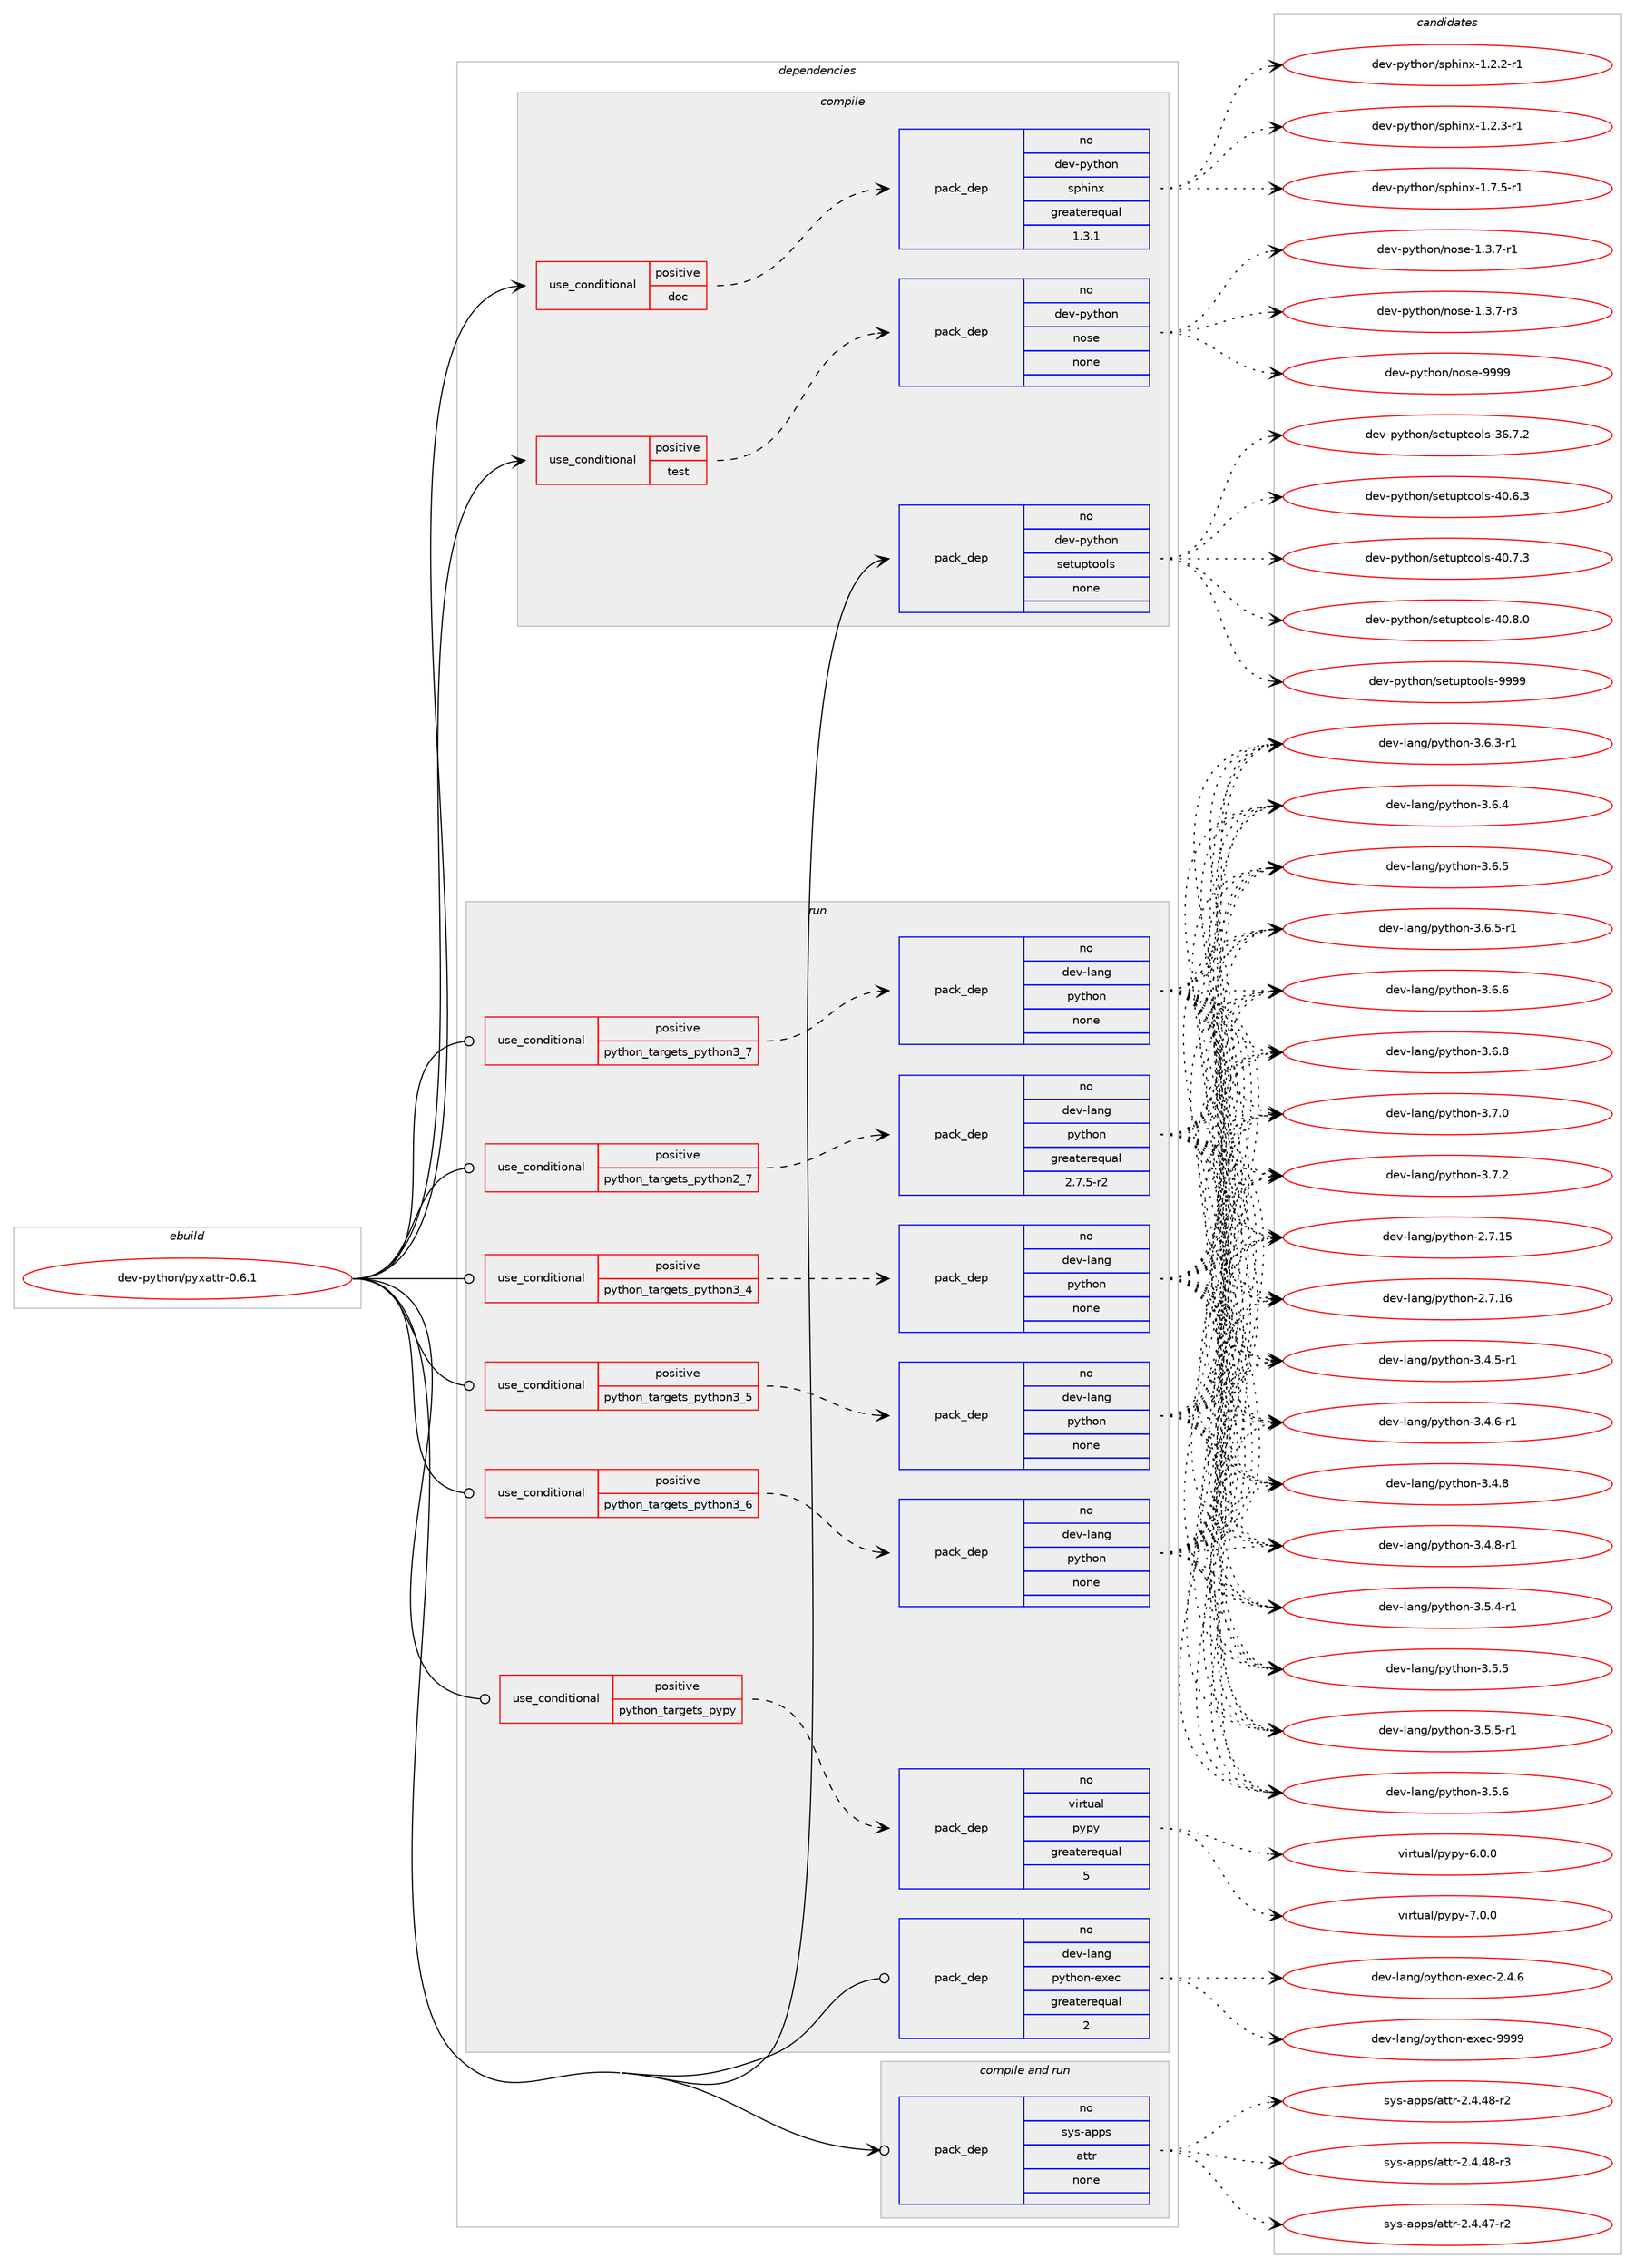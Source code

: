 digraph prolog {

# *************
# Graph options
# *************

newrank=true;
concentrate=true;
compound=true;
graph [rankdir=LR,fontname=Helvetica,fontsize=10,ranksep=1.5];#, ranksep=2.5, nodesep=0.2];
edge  [arrowhead=vee];
node  [fontname=Helvetica,fontsize=10];

# **********
# The ebuild
# **********

subgraph cluster_leftcol {
color=gray;
rank=same;
label=<<i>ebuild</i>>;
id [label="dev-python/pyxattr-0.6.1", color=red, width=4, href="../dev-python/pyxattr-0.6.1.svg"];
}

# ****************
# The dependencies
# ****************

subgraph cluster_midcol {
color=gray;
label=<<i>dependencies</i>>;
subgraph cluster_compile {
fillcolor="#eeeeee";
style=filled;
label=<<i>compile</i>>;
subgraph cond383354 {
dependency1437710 [label=<<TABLE BORDER="0" CELLBORDER="1" CELLSPACING="0" CELLPADDING="4"><TR><TD ROWSPAN="3" CELLPADDING="10">use_conditional</TD></TR><TR><TD>positive</TD></TR><TR><TD>doc</TD></TR></TABLE>>, shape=none, color=red];
subgraph pack1030997 {
dependency1437711 [label=<<TABLE BORDER="0" CELLBORDER="1" CELLSPACING="0" CELLPADDING="4" WIDTH="220"><TR><TD ROWSPAN="6" CELLPADDING="30">pack_dep</TD></TR><TR><TD WIDTH="110">no</TD></TR><TR><TD>dev-python</TD></TR><TR><TD>sphinx</TD></TR><TR><TD>greaterequal</TD></TR><TR><TD>1.3.1</TD></TR></TABLE>>, shape=none, color=blue];
}
dependency1437710:e -> dependency1437711:w [weight=20,style="dashed",arrowhead="vee"];
}
id:e -> dependency1437710:w [weight=20,style="solid",arrowhead="vee"];
subgraph cond383355 {
dependency1437712 [label=<<TABLE BORDER="0" CELLBORDER="1" CELLSPACING="0" CELLPADDING="4"><TR><TD ROWSPAN="3" CELLPADDING="10">use_conditional</TD></TR><TR><TD>positive</TD></TR><TR><TD>test</TD></TR></TABLE>>, shape=none, color=red];
subgraph pack1030998 {
dependency1437713 [label=<<TABLE BORDER="0" CELLBORDER="1" CELLSPACING="0" CELLPADDING="4" WIDTH="220"><TR><TD ROWSPAN="6" CELLPADDING="30">pack_dep</TD></TR><TR><TD WIDTH="110">no</TD></TR><TR><TD>dev-python</TD></TR><TR><TD>nose</TD></TR><TR><TD>none</TD></TR><TR><TD></TD></TR></TABLE>>, shape=none, color=blue];
}
dependency1437712:e -> dependency1437713:w [weight=20,style="dashed",arrowhead="vee"];
}
id:e -> dependency1437712:w [weight=20,style="solid",arrowhead="vee"];
subgraph pack1030999 {
dependency1437714 [label=<<TABLE BORDER="0" CELLBORDER="1" CELLSPACING="0" CELLPADDING="4" WIDTH="220"><TR><TD ROWSPAN="6" CELLPADDING="30">pack_dep</TD></TR><TR><TD WIDTH="110">no</TD></TR><TR><TD>dev-python</TD></TR><TR><TD>setuptools</TD></TR><TR><TD>none</TD></TR><TR><TD></TD></TR></TABLE>>, shape=none, color=blue];
}
id:e -> dependency1437714:w [weight=20,style="solid",arrowhead="vee"];
}
subgraph cluster_compileandrun {
fillcolor="#eeeeee";
style=filled;
label=<<i>compile and run</i>>;
subgraph pack1031000 {
dependency1437715 [label=<<TABLE BORDER="0" CELLBORDER="1" CELLSPACING="0" CELLPADDING="4" WIDTH="220"><TR><TD ROWSPAN="6" CELLPADDING="30">pack_dep</TD></TR><TR><TD WIDTH="110">no</TD></TR><TR><TD>sys-apps</TD></TR><TR><TD>attr</TD></TR><TR><TD>none</TD></TR><TR><TD></TD></TR></TABLE>>, shape=none, color=blue];
}
id:e -> dependency1437715:w [weight=20,style="solid",arrowhead="odotvee"];
}
subgraph cluster_run {
fillcolor="#eeeeee";
style=filled;
label=<<i>run</i>>;
subgraph cond383356 {
dependency1437716 [label=<<TABLE BORDER="0" CELLBORDER="1" CELLSPACING="0" CELLPADDING="4"><TR><TD ROWSPAN="3" CELLPADDING="10">use_conditional</TD></TR><TR><TD>positive</TD></TR><TR><TD>python_targets_pypy</TD></TR></TABLE>>, shape=none, color=red];
subgraph pack1031001 {
dependency1437717 [label=<<TABLE BORDER="0" CELLBORDER="1" CELLSPACING="0" CELLPADDING="4" WIDTH="220"><TR><TD ROWSPAN="6" CELLPADDING="30">pack_dep</TD></TR><TR><TD WIDTH="110">no</TD></TR><TR><TD>virtual</TD></TR><TR><TD>pypy</TD></TR><TR><TD>greaterequal</TD></TR><TR><TD>5</TD></TR></TABLE>>, shape=none, color=blue];
}
dependency1437716:e -> dependency1437717:w [weight=20,style="dashed",arrowhead="vee"];
}
id:e -> dependency1437716:w [weight=20,style="solid",arrowhead="odot"];
subgraph cond383357 {
dependency1437718 [label=<<TABLE BORDER="0" CELLBORDER="1" CELLSPACING="0" CELLPADDING="4"><TR><TD ROWSPAN="3" CELLPADDING="10">use_conditional</TD></TR><TR><TD>positive</TD></TR><TR><TD>python_targets_python2_7</TD></TR></TABLE>>, shape=none, color=red];
subgraph pack1031002 {
dependency1437719 [label=<<TABLE BORDER="0" CELLBORDER="1" CELLSPACING="0" CELLPADDING="4" WIDTH="220"><TR><TD ROWSPAN="6" CELLPADDING="30">pack_dep</TD></TR><TR><TD WIDTH="110">no</TD></TR><TR><TD>dev-lang</TD></TR><TR><TD>python</TD></TR><TR><TD>greaterequal</TD></TR><TR><TD>2.7.5-r2</TD></TR></TABLE>>, shape=none, color=blue];
}
dependency1437718:e -> dependency1437719:w [weight=20,style="dashed",arrowhead="vee"];
}
id:e -> dependency1437718:w [weight=20,style="solid",arrowhead="odot"];
subgraph cond383358 {
dependency1437720 [label=<<TABLE BORDER="0" CELLBORDER="1" CELLSPACING="0" CELLPADDING="4"><TR><TD ROWSPAN="3" CELLPADDING="10">use_conditional</TD></TR><TR><TD>positive</TD></TR><TR><TD>python_targets_python3_4</TD></TR></TABLE>>, shape=none, color=red];
subgraph pack1031003 {
dependency1437721 [label=<<TABLE BORDER="0" CELLBORDER="1" CELLSPACING="0" CELLPADDING="4" WIDTH="220"><TR><TD ROWSPAN="6" CELLPADDING="30">pack_dep</TD></TR><TR><TD WIDTH="110">no</TD></TR><TR><TD>dev-lang</TD></TR><TR><TD>python</TD></TR><TR><TD>none</TD></TR><TR><TD></TD></TR></TABLE>>, shape=none, color=blue];
}
dependency1437720:e -> dependency1437721:w [weight=20,style="dashed",arrowhead="vee"];
}
id:e -> dependency1437720:w [weight=20,style="solid",arrowhead="odot"];
subgraph cond383359 {
dependency1437722 [label=<<TABLE BORDER="0" CELLBORDER="1" CELLSPACING="0" CELLPADDING="4"><TR><TD ROWSPAN="3" CELLPADDING="10">use_conditional</TD></TR><TR><TD>positive</TD></TR><TR><TD>python_targets_python3_5</TD></TR></TABLE>>, shape=none, color=red];
subgraph pack1031004 {
dependency1437723 [label=<<TABLE BORDER="0" CELLBORDER="1" CELLSPACING="0" CELLPADDING="4" WIDTH="220"><TR><TD ROWSPAN="6" CELLPADDING="30">pack_dep</TD></TR><TR><TD WIDTH="110">no</TD></TR><TR><TD>dev-lang</TD></TR><TR><TD>python</TD></TR><TR><TD>none</TD></TR><TR><TD></TD></TR></TABLE>>, shape=none, color=blue];
}
dependency1437722:e -> dependency1437723:w [weight=20,style="dashed",arrowhead="vee"];
}
id:e -> dependency1437722:w [weight=20,style="solid",arrowhead="odot"];
subgraph cond383360 {
dependency1437724 [label=<<TABLE BORDER="0" CELLBORDER="1" CELLSPACING="0" CELLPADDING="4"><TR><TD ROWSPAN="3" CELLPADDING="10">use_conditional</TD></TR><TR><TD>positive</TD></TR><TR><TD>python_targets_python3_6</TD></TR></TABLE>>, shape=none, color=red];
subgraph pack1031005 {
dependency1437725 [label=<<TABLE BORDER="0" CELLBORDER="1" CELLSPACING="0" CELLPADDING="4" WIDTH="220"><TR><TD ROWSPAN="6" CELLPADDING="30">pack_dep</TD></TR><TR><TD WIDTH="110">no</TD></TR><TR><TD>dev-lang</TD></TR><TR><TD>python</TD></TR><TR><TD>none</TD></TR><TR><TD></TD></TR></TABLE>>, shape=none, color=blue];
}
dependency1437724:e -> dependency1437725:w [weight=20,style="dashed",arrowhead="vee"];
}
id:e -> dependency1437724:w [weight=20,style="solid",arrowhead="odot"];
subgraph cond383361 {
dependency1437726 [label=<<TABLE BORDER="0" CELLBORDER="1" CELLSPACING="0" CELLPADDING="4"><TR><TD ROWSPAN="3" CELLPADDING="10">use_conditional</TD></TR><TR><TD>positive</TD></TR><TR><TD>python_targets_python3_7</TD></TR></TABLE>>, shape=none, color=red];
subgraph pack1031006 {
dependency1437727 [label=<<TABLE BORDER="0" CELLBORDER="1" CELLSPACING="0" CELLPADDING="4" WIDTH="220"><TR><TD ROWSPAN="6" CELLPADDING="30">pack_dep</TD></TR><TR><TD WIDTH="110">no</TD></TR><TR><TD>dev-lang</TD></TR><TR><TD>python</TD></TR><TR><TD>none</TD></TR><TR><TD></TD></TR></TABLE>>, shape=none, color=blue];
}
dependency1437726:e -> dependency1437727:w [weight=20,style="dashed",arrowhead="vee"];
}
id:e -> dependency1437726:w [weight=20,style="solid",arrowhead="odot"];
subgraph pack1031007 {
dependency1437728 [label=<<TABLE BORDER="0" CELLBORDER="1" CELLSPACING="0" CELLPADDING="4" WIDTH="220"><TR><TD ROWSPAN="6" CELLPADDING="30">pack_dep</TD></TR><TR><TD WIDTH="110">no</TD></TR><TR><TD>dev-lang</TD></TR><TR><TD>python-exec</TD></TR><TR><TD>greaterequal</TD></TR><TR><TD>2</TD></TR></TABLE>>, shape=none, color=blue];
}
id:e -> dependency1437728:w [weight=20,style="solid",arrowhead="odot"];
}
}

# **************
# The candidates
# **************

subgraph cluster_choices {
rank=same;
color=gray;
label=<<i>candidates</i>>;

subgraph choice1030997 {
color=black;
nodesep=1;
choice10010111845112121116104111110471151121041051101204549465046504511449 [label="dev-python/sphinx-1.2.2-r1", color=red, width=4,href="../dev-python/sphinx-1.2.2-r1.svg"];
choice10010111845112121116104111110471151121041051101204549465046514511449 [label="dev-python/sphinx-1.2.3-r1", color=red, width=4,href="../dev-python/sphinx-1.2.3-r1.svg"];
choice10010111845112121116104111110471151121041051101204549465546534511449 [label="dev-python/sphinx-1.7.5-r1", color=red, width=4,href="../dev-python/sphinx-1.7.5-r1.svg"];
dependency1437711:e -> choice10010111845112121116104111110471151121041051101204549465046504511449:w [style=dotted,weight="100"];
dependency1437711:e -> choice10010111845112121116104111110471151121041051101204549465046514511449:w [style=dotted,weight="100"];
dependency1437711:e -> choice10010111845112121116104111110471151121041051101204549465546534511449:w [style=dotted,weight="100"];
}
subgraph choice1030998 {
color=black;
nodesep=1;
choice10010111845112121116104111110471101111151014549465146554511449 [label="dev-python/nose-1.3.7-r1", color=red, width=4,href="../dev-python/nose-1.3.7-r1.svg"];
choice10010111845112121116104111110471101111151014549465146554511451 [label="dev-python/nose-1.3.7-r3", color=red, width=4,href="../dev-python/nose-1.3.7-r3.svg"];
choice10010111845112121116104111110471101111151014557575757 [label="dev-python/nose-9999", color=red, width=4,href="../dev-python/nose-9999.svg"];
dependency1437713:e -> choice10010111845112121116104111110471101111151014549465146554511449:w [style=dotted,weight="100"];
dependency1437713:e -> choice10010111845112121116104111110471101111151014549465146554511451:w [style=dotted,weight="100"];
dependency1437713:e -> choice10010111845112121116104111110471101111151014557575757:w [style=dotted,weight="100"];
}
subgraph choice1030999 {
color=black;
nodesep=1;
choice100101118451121211161041111104711510111611711211611111110811545515446554650 [label="dev-python/setuptools-36.7.2", color=red, width=4,href="../dev-python/setuptools-36.7.2.svg"];
choice100101118451121211161041111104711510111611711211611111110811545524846544651 [label="dev-python/setuptools-40.6.3", color=red, width=4,href="../dev-python/setuptools-40.6.3.svg"];
choice100101118451121211161041111104711510111611711211611111110811545524846554651 [label="dev-python/setuptools-40.7.3", color=red, width=4,href="../dev-python/setuptools-40.7.3.svg"];
choice100101118451121211161041111104711510111611711211611111110811545524846564648 [label="dev-python/setuptools-40.8.0", color=red, width=4,href="../dev-python/setuptools-40.8.0.svg"];
choice10010111845112121116104111110471151011161171121161111111081154557575757 [label="dev-python/setuptools-9999", color=red, width=4,href="../dev-python/setuptools-9999.svg"];
dependency1437714:e -> choice100101118451121211161041111104711510111611711211611111110811545515446554650:w [style=dotted,weight="100"];
dependency1437714:e -> choice100101118451121211161041111104711510111611711211611111110811545524846544651:w [style=dotted,weight="100"];
dependency1437714:e -> choice100101118451121211161041111104711510111611711211611111110811545524846554651:w [style=dotted,weight="100"];
dependency1437714:e -> choice100101118451121211161041111104711510111611711211611111110811545524846564648:w [style=dotted,weight="100"];
dependency1437714:e -> choice10010111845112121116104111110471151011161171121161111111081154557575757:w [style=dotted,weight="100"];
}
subgraph choice1031000 {
color=black;
nodesep=1;
choice11512111545971121121154797116116114455046524652554511450 [label="sys-apps/attr-2.4.47-r2", color=red, width=4,href="../sys-apps/attr-2.4.47-r2.svg"];
choice11512111545971121121154797116116114455046524652564511450 [label="sys-apps/attr-2.4.48-r2", color=red, width=4,href="../sys-apps/attr-2.4.48-r2.svg"];
choice11512111545971121121154797116116114455046524652564511451 [label="sys-apps/attr-2.4.48-r3", color=red, width=4,href="../sys-apps/attr-2.4.48-r3.svg"];
dependency1437715:e -> choice11512111545971121121154797116116114455046524652554511450:w [style=dotted,weight="100"];
dependency1437715:e -> choice11512111545971121121154797116116114455046524652564511450:w [style=dotted,weight="100"];
dependency1437715:e -> choice11512111545971121121154797116116114455046524652564511451:w [style=dotted,weight="100"];
}
subgraph choice1031001 {
color=black;
nodesep=1;
choice1181051141161179710847112121112121455446484648 [label="virtual/pypy-6.0.0", color=red, width=4,href="../virtual/pypy-6.0.0.svg"];
choice1181051141161179710847112121112121455546484648 [label="virtual/pypy-7.0.0", color=red, width=4,href="../virtual/pypy-7.0.0.svg"];
dependency1437717:e -> choice1181051141161179710847112121112121455446484648:w [style=dotted,weight="100"];
dependency1437717:e -> choice1181051141161179710847112121112121455546484648:w [style=dotted,weight="100"];
}
subgraph choice1031002 {
color=black;
nodesep=1;
choice10010111845108971101034711212111610411111045504655464953 [label="dev-lang/python-2.7.15", color=red, width=4,href="../dev-lang/python-2.7.15.svg"];
choice10010111845108971101034711212111610411111045504655464954 [label="dev-lang/python-2.7.16", color=red, width=4,href="../dev-lang/python-2.7.16.svg"];
choice1001011184510897110103471121211161041111104551465246534511449 [label="dev-lang/python-3.4.5-r1", color=red, width=4,href="../dev-lang/python-3.4.5-r1.svg"];
choice1001011184510897110103471121211161041111104551465246544511449 [label="dev-lang/python-3.4.6-r1", color=red, width=4,href="../dev-lang/python-3.4.6-r1.svg"];
choice100101118451089711010347112121116104111110455146524656 [label="dev-lang/python-3.4.8", color=red, width=4,href="../dev-lang/python-3.4.8.svg"];
choice1001011184510897110103471121211161041111104551465246564511449 [label="dev-lang/python-3.4.8-r1", color=red, width=4,href="../dev-lang/python-3.4.8-r1.svg"];
choice1001011184510897110103471121211161041111104551465346524511449 [label="dev-lang/python-3.5.4-r1", color=red, width=4,href="../dev-lang/python-3.5.4-r1.svg"];
choice100101118451089711010347112121116104111110455146534653 [label="dev-lang/python-3.5.5", color=red, width=4,href="../dev-lang/python-3.5.5.svg"];
choice1001011184510897110103471121211161041111104551465346534511449 [label="dev-lang/python-3.5.5-r1", color=red, width=4,href="../dev-lang/python-3.5.5-r1.svg"];
choice100101118451089711010347112121116104111110455146534654 [label="dev-lang/python-3.5.6", color=red, width=4,href="../dev-lang/python-3.5.6.svg"];
choice1001011184510897110103471121211161041111104551465446514511449 [label="dev-lang/python-3.6.3-r1", color=red, width=4,href="../dev-lang/python-3.6.3-r1.svg"];
choice100101118451089711010347112121116104111110455146544652 [label="dev-lang/python-3.6.4", color=red, width=4,href="../dev-lang/python-3.6.4.svg"];
choice100101118451089711010347112121116104111110455146544653 [label="dev-lang/python-3.6.5", color=red, width=4,href="../dev-lang/python-3.6.5.svg"];
choice1001011184510897110103471121211161041111104551465446534511449 [label="dev-lang/python-3.6.5-r1", color=red, width=4,href="../dev-lang/python-3.6.5-r1.svg"];
choice100101118451089711010347112121116104111110455146544654 [label="dev-lang/python-3.6.6", color=red, width=4,href="../dev-lang/python-3.6.6.svg"];
choice100101118451089711010347112121116104111110455146544656 [label="dev-lang/python-3.6.8", color=red, width=4,href="../dev-lang/python-3.6.8.svg"];
choice100101118451089711010347112121116104111110455146554648 [label="dev-lang/python-3.7.0", color=red, width=4,href="../dev-lang/python-3.7.0.svg"];
choice100101118451089711010347112121116104111110455146554650 [label="dev-lang/python-3.7.2", color=red, width=4,href="../dev-lang/python-3.7.2.svg"];
dependency1437719:e -> choice10010111845108971101034711212111610411111045504655464953:w [style=dotted,weight="100"];
dependency1437719:e -> choice10010111845108971101034711212111610411111045504655464954:w [style=dotted,weight="100"];
dependency1437719:e -> choice1001011184510897110103471121211161041111104551465246534511449:w [style=dotted,weight="100"];
dependency1437719:e -> choice1001011184510897110103471121211161041111104551465246544511449:w [style=dotted,weight="100"];
dependency1437719:e -> choice100101118451089711010347112121116104111110455146524656:w [style=dotted,weight="100"];
dependency1437719:e -> choice1001011184510897110103471121211161041111104551465246564511449:w [style=dotted,weight="100"];
dependency1437719:e -> choice1001011184510897110103471121211161041111104551465346524511449:w [style=dotted,weight="100"];
dependency1437719:e -> choice100101118451089711010347112121116104111110455146534653:w [style=dotted,weight="100"];
dependency1437719:e -> choice1001011184510897110103471121211161041111104551465346534511449:w [style=dotted,weight="100"];
dependency1437719:e -> choice100101118451089711010347112121116104111110455146534654:w [style=dotted,weight="100"];
dependency1437719:e -> choice1001011184510897110103471121211161041111104551465446514511449:w [style=dotted,weight="100"];
dependency1437719:e -> choice100101118451089711010347112121116104111110455146544652:w [style=dotted,weight="100"];
dependency1437719:e -> choice100101118451089711010347112121116104111110455146544653:w [style=dotted,weight="100"];
dependency1437719:e -> choice1001011184510897110103471121211161041111104551465446534511449:w [style=dotted,weight="100"];
dependency1437719:e -> choice100101118451089711010347112121116104111110455146544654:w [style=dotted,weight="100"];
dependency1437719:e -> choice100101118451089711010347112121116104111110455146544656:w [style=dotted,weight="100"];
dependency1437719:e -> choice100101118451089711010347112121116104111110455146554648:w [style=dotted,weight="100"];
dependency1437719:e -> choice100101118451089711010347112121116104111110455146554650:w [style=dotted,weight="100"];
}
subgraph choice1031003 {
color=black;
nodesep=1;
choice10010111845108971101034711212111610411111045504655464953 [label="dev-lang/python-2.7.15", color=red, width=4,href="../dev-lang/python-2.7.15.svg"];
choice10010111845108971101034711212111610411111045504655464954 [label="dev-lang/python-2.7.16", color=red, width=4,href="../dev-lang/python-2.7.16.svg"];
choice1001011184510897110103471121211161041111104551465246534511449 [label="dev-lang/python-3.4.5-r1", color=red, width=4,href="../dev-lang/python-3.4.5-r1.svg"];
choice1001011184510897110103471121211161041111104551465246544511449 [label="dev-lang/python-3.4.6-r1", color=red, width=4,href="../dev-lang/python-3.4.6-r1.svg"];
choice100101118451089711010347112121116104111110455146524656 [label="dev-lang/python-3.4.8", color=red, width=4,href="../dev-lang/python-3.4.8.svg"];
choice1001011184510897110103471121211161041111104551465246564511449 [label="dev-lang/python-3.4.8-r1", color=red, width=4,href="../dev-lang/python-3.4.8-r1.svg"];
choice1001011184510897110103471121211161041111104551465346524511449 [label="dev-lang/python-3.5.4-r1", color=red, width=4,href="../dev-lang/python-3.5.4-r1.svg"];
choice100101118451089711010347112121116104111110455146534653 [label="dev-lang/python-3.5.5", color=red, width=4,href="../dev-lang/python-3.5.5.svg"];
choice1001011184510897110103471121211161041111104551465346534511449 [label="dev-lang/python-3.5.5-r1", color=red, width=4,href="../dev-lang/python-3.5.5-r1.svg"];
choice100101118451089711010347112121116104111110455146534654 [label="dev-lang/python-3.5.6", color=red, width=4,href="../dev-lang/python-3.5.6.svg"];
choice1001011184510897110103471121211161041111104551465446514511449 [label="dev-lang/python-3.6.3-r1", color=red, width=4,href="../dev-lang/python-3.6.3-r1.svg"];
choice100101118451089711010347112121116104111110455146544652 [label="dev-lang/python-3.6.4", color=red, width=4,href="../dev-lang/python-3.6.4.svg"];
choice100101118451089711010347112121116104111110455146544653 [label="dev-lang/python-3.6.5", color=red, width=4,href="../dev-lang/python-3.6.5.svg"];
choice1001011184510897110103471121211161041111104551465446534511449 [label="dev-lang/python-3.6.5-r1", color=red, width=4,href="../dev-lang/python-3.6.5-r1.svg"];
choice100101118451089711010347112121116104111110455146544654 [label="dev-lang/python-3.6.6", color=red, width=4,href="../dev-lang/python-3.6.6.svg"];
choice100101118451089711010347112121116104111110455146544656 [label="dev-lang/python-3.6.8", color=red, width=4,href="../dev-lang/python-3.6.8.svg"];
choice100101118451089711010347112121116104111110455146554648 [label="dev-lang/python-3.7.0", color=red, width=4,href="../dev-lang/python-3.7.0.svg"];
choice100101118451089711010347112121116104111110455146554650 [label="dev-lang/python-3.7.2", color=red, width=4,href="../dev-lang/python-3.7.2.svg"];
dependency1437721:e -> choice10010111845108971101034711212111610411111045504655464953:w [style=dotted,weight="100"];
dependency1437721:e -> choice10010111845108971101034711212111610411111045504655464954:w [style=dotted,weight="100"];
dependency1437721:e -> choice1001011184510897110103471121211161041111104551465246534511449:w [style=dotted,weight="100"];
dependency1437721:e -> choice1001011184510897110103471121211161041111104551465246544511449:w [style=dotted,weight="100"];
dependency1437721:e -> choice100101118451089711010347112121116104111110455146524656:w [style=dotted,weight="100"];
dependency1437721:e -> choice1001011184510897110103471121211161041111104551465246564511449:w [style=dotted,weight="100"];
dependency1437721:e -> choice1001011184510897110103471121211161041111104551465346524511449:w [style=dotted,weight="100"];
dependency1437721:e -> choice100101118451089711010347112121116104111110455146534653:w [style=dotted,weight="100"];
dependency1437721:e -> choice1001011184510897110103471121211161041111104551465346534511449:w [style=dotted,weight="100"];
dependency1437721:e -> choice100101118451089711010347112121116104111110455146534654:w [style=dotted,weight="100"];
dependency1437721:e -> choice1001011184510897110103471121211161041111104551465446514511449:w [style=dotted,weight="100"];
dependency1437721:e -> choice100101118451089711010347112121116104111110455146544652:w [style=dotted,weight="100"];
dependency1437721:e -> choice100101118451089711010347112121116104111110455146544653:w [style=dotted,weight="100"];
dependency1437721:e -> choice1001011184510897110103471121211161041111104551465446534511449:w [style=dotted,weight="100"];
dependency1437721:e -> choice100101118451089711010347112121116104111110455146544654:w [style=dotted,weight="100"];
dependency1437721:e -> choice100101118451089711010347112121116104111110455146544656:w [style=dotted,weight="100"];
dependency1437721:e -> choice100101118451089711010347112121116104111110455146554648:w [style=dotted,weight="100"];
dependency1437721:e -> choice100101118451089711010347112121116104111110455146554650:w [style=dotted,weight="100"];
}
subgraph choice1031004 {
color=black;
nodesep=1;
choice10010111845108971101034711212111610411111045504655464953 [label="dev-lang/python-2.7.15", color=red, width=4,href="../dev-lang/python-2.7.15.svg"];
choice10010111845108971101034711212111610411111045504655464954 [label="dev-lang/python-2.7.16", color=red, width=4,href="../dev-lang/python-2.7.16.svg"];
choice1001011184510897110103471121211161041111104551465246534511449 [label="dev-lang/python-3.4.5-r1", color=red, width=4,href="../dev-lang/python-3.4.5-r1.svg"];
choice1001011184510897110103471121211161041111104551465246544511449 [label="dev-lang/python-3.4.6-r1", color=red, width=4,href="../dev-lang/python-3.4.6-r1.svg"];
choice100101118451089711010347112121116104111110455146524656 [label="dev-lang/python-3.4.8", color=red, width=4,href="../dev-lang/python-3.4.8.svg"];
choice1001011184510897110103471121211161041111104551465246564511449 [label="dev-lang/python-3.4.8-r1", color=red, width=4,href="../dev-lang/python-3.4.8-r1.svg"];
choice1001011184510897110103471121211161041111104551465346524511449 [label="dev-lang/python-3.5.4-r1", color=red, width=4,href="../dev-lang/python-3.5.4-r1.svg"];
choice100101118451089711010347112121116104111110455146534653 [label="dev-lang/python-3.5.5", color=red, width=4,href="../dev-lang/python-3.5.5.svg"];
choice1001011184510897110103471121211161041111104551465346534511449 [label="dev-lang/python-3.5.5-r1", color=red, width=4,href="../dev-lang/python-3.5.5-r1.svg"];
choice100101118451089711010347112121116104111110455146534654 [label="dev-lang/python-3.5.6", color=red, width=4,href="../dev-lang/python-3.5.6.svg"];
choice1001011184510897110103471121211161041111104551465446514511449 [label="dev-lang/python-3.6.3-r1", color=red, width=4,href="../dev-lang/python-3.6.3-r1.svg"];
choice100101118451089711010347112121116104111110455146544652 [label="dev-lang/python-3.6.4", color=red, width=4,href="../dev-lang/python-3.6.4.svg"];
choice100101118451089711010347112121116104111110455146544653 [label="dev-lang/python-3.6.5", color=red, width=4,href="../dev-lang/python-3.6.5.svg"];
choice1001011184510897110103471121211161041111104551465446534511449 [label="dev-lang/python-3.6.5-r1", color=red, width=4,href="../dev-lang/python-3.6.5-r1.svg"];
choice100101118451089711010347112121116104111110455146544654 [label="dev-lang/python-3.6.6", color=red, width=4,href="../dev-lang/python-3.6.6.svg"];
choice100101118451089711010347112121116104111110455146544656 [label="dev-lang/python-3.6.8", color=red, width=4,href="../dev-lang/python-3.6.8.svg"];
choice100101118451089711010347112121116104111110455146554648 [label="dev-lang/python-3.7.0", color=red, width=4,href="../dev-lang/python-3.7.0.svg"];
choice100101118451089711010347112121116104111110455146554650 [label="dev-lang/python-3.7.2", color=red, width=4,href="../dev-lang/python-3.7.2.svg"];
dependency1437723:e -> choice10010111845108971101034711212111610411111045504655464953:w [style=dotted,weight="100"];
dependency1437723:e -> choice10010111845108971101034711212111610411111045504655464954:w [style=dotted,weight="100"];
dependency1437723:e -> choice1001011184510897110103471121211161041111104551465246534511449:w [style=dotted,weight="100"];
dependency1437723:e -> choice1001011184510897110103471121211161041111104551465246544511449:w [style=dotted,weight="100"];
dependency1437723:e -> choice100101118451089711010347112121116104111110455146524656:w [style=dotted,weight="100"];
dependency1437723:e -> choice1001011184510897110103471121211161041111104551465246564511449:w [style=dotted,weight="100"];
dependency1437723:e -> choice1001011184510897110103471121211161041111104551465346524511449:w [style=dotted,weight="100"];
dependency1437723:e -> choice100101118451089711010347112121116104111110455146534653:w [style=dotted,weight="100"];
dependency1437723:e -> choice1001011184510897110103471121211161041111104551465346534511449:w [style=dotted,weight="100"];
dependency1437723:e -> choice100101118451089711010347112121116104111110455146534654:w [style=dotted,weight="100"];
dependency1437723:e -> choice1001011184510897110103471121211161041111104551465446514511449:w [style=dotted,weight="100"];
dependency1437723:e -> choice100101118451089711010347112121116104111110455146544652:w [style=dotted,weight="100"];
dependency1437723:e -> choice100101118451089711010347112121116104111110455146544653:w [style=dotted,weight="100"];
dependency1437723:e -> choice1001011184510897110103471121211161041111104551465446534511449:w [style=dotted,weight="100"];
dependency1437723:e -> choice100101118451089711010347112121116104111110455146544654:w [style=dotted,weight="100"];
dependency1437723:e -> choice100101118451089711010347112121116104111110455146544656:w [style=dotted,weight="100"];
dependency1437723:e -> choice100101118451089711010347112121116104111110455146554648:w [style=dotted,weight="100"];
dependency1437723:e -> choice100101118451089711010347112121116104111110455146554650:w [style=dotted,weight="100"];
}
subgraph choice1031005 {
color=black;
nodesep=1;
choice10010111845108971101034711212111610411111045504655464953 [label="dev-lang/python-2.7.15", color=red, width=4,href="../dev-lang/python-2.7.15.svg"];
choice10010111845108971101034711212111610411111045504655464954 [label="dev-lang/python-2.7.16", color=red, width=4,href="../dev-lang/python-2.7.16.svg"];
choice1001011184510897110103471121211161041111104551465246534511449 [label="dev-lang/python-3.4.5-r1", color=red, width=4,href="../dev-lang/python-3.4.5-r1.svg"];
choice1001011184510897110103471121211161041111104551465246544511449 [label="dev-lang/python-3.4.6-r1", color=red, width=4,href="../dev-lang/python-3.4.6-r1.svg"];
choice100101118451089711010347112121116104111110455146524656 [label="dev-lang/python-3.4.8", color=red, width=4,href="../dev-lang/python-3.4.8.svg"];
choice1001011184510897110103471121211161041111104551465246564511449 [label="dev-lang/python-3.4.8-r1", color=red, width=4,href="../dev-lang/python-3.4.8-r1.svg"];
choice1001011184510897110103471121211161041111104551465346524511449 [label="dev-lang/python-3.5.4-r1", color=red, width=4,href="../dev-lang/python-3.5.4-r1.svg"];
choice100101118451089711010347112121116104111110455146534653 [label="dev-lang/python-3.5.5", color=red, width=4,href="../dev-lang/python-3.5.5.svg"];
choice1001011184510897110103471121211161041111104551465346534511449 [label="dev-lang/python-3.5.5-r1", color=red, width=4,href="../dev-lang/python-3.5.5-r1.svg"];
choice100101118451089711010347112121116104111110455146534654 [label="dev-lang/python-3.5.6", color=red, width=4,href="../dev-lang/python-3.5.6.svg"];
choice1001011184510897110103471121211161041111104551465446514511449 [label="dev-lang/python-3.6.3-r1", color=red, width=4,href="../dev-lang/python-3.6.3-r1.svg"];
choice100101118451089711010347112121116104111110455146544652 [label="dev-lang/python-3.6.4", color=red, width=4,href="../dev-lang/python-3.6.4.svg"];
choice100101118451089711010347112121116104111110455146544653 [label="dev-lang/python-3.6.5", color=red, width=4,href="../dev-lang/python-3.6.5.svg"];
choice1001011184510897110103471121211161041111104551465446534511449 [label="dev-lang/python-3.6.5-r1", color=red, width=4,href="../dev-lang/python-3.6.5-r1.svg"];
choice100101118451089711010347112121116104111110455146544654 [label="dev-lang/python-3.6.6", color=red, width=4,href="../dev-lang/python-3.6.6.svg"];
choice100101118451089711010347112121116104111110455146544656 [label="dev-lang/python-3.6.8", color=red, width=4,href="../dev-lang/python-3.6.8.svg"];
choice100101118451089711010347112121116104111110455146554648 [label="dev-lang/python-3.7.0", color=red, width=4,href="../dev-lang/python-3.7.0.svg"];
choice100101118451089711010347112121116104111110455146554650 [label="dev-lang/python-3.7.2", color=red, width=4,href="../dev-lang/python-3.7.2.svg"];
dependency1437725:e -> choice10010111845108971101034711212111610411111045504655464953:w [style=dotted,weight="100"];
dependency1437725:e -> choice10010111845108971101034711212111610411111045504655464954:w [style=dotted,weight="100"];
dependency1437725:e -> choice1001011184510897110103471121211161041111104551465246534511449:w [style=dotted,weight="100"];
dependency1437725:e -> choice1001011184510897110103471121211161041111104551465246544511449:w [style=dotted,weight="100"];
dependency1437725:e -> choice100101118451089711010347112121116104111110455146524656:w [style=dotted,weight="100"];
dependency1437725:e -> choice1001011184510897110103471121211161041111104551465246564511449:w [style=dotted,weight="100"];
dependency1437725:e -> choice1001011184510897110103471121211161041111104551465346524511449:w [style=dotted,weight="100"];
dependency1437725:e -> choice100101118451089711010347112121116104111110455146534653:w [style=dotted,weight="100"];
dependency1437725:e -> choice1001011184510897110103471121211161041111104551465346534511449:w [style=dotted,weight="100"];
dependency1437725:e -> choice100101118451089711010347112121116104111110455146534654:w [style=dotted,weight="100"];
dependency1437725:e -> choice1001011184510897110103471121211161041111104551465446514511449:w [style=dotted,weight="100"];
dependency1437725:e -> choice100101118451089711010347112121116104111110455146544652:w [style=dotted,weight="100"];
dependency1437725:e -> choice100101118451089711010347112121116104111110455146544653:w [style=dotted,weight="100"];
dependency1437725:e -> choice1001011184510897110103471121211161041111104551465446534511449:w [style=dotted,weight="100"];
dependency1437725:e -> choice100101118451089711010347112121116104111110455146544654:w [style=dotted,weight="100"];
dependency1437725:e -> choice100101118451089711010347112121116104111110455146544656:w [style=dotted,weight="100"];
dependency1437725:e -> choice100101118451089711010347112121116104111110455146554648:w [style=dotted,weight="100"];
dependency1437725:e -> choice100101118451089711010347112121116104111110455146554650:w [style=dotted,weight="100"];
}
subgraph choice1031006 {
color=black;
nodesep=1;
choice10010111845108971101034711212111610411111045504655464953 [label="dev-lang/python-2.7.15", color=red, width=4,href="../dev-lang/python-2.7.15.svg"];
choice10010111845108971101034711212111610411111045504655464954 [label="dev-lang/python-2.7.16", color=red, width=4,href="../dev-lang/python-2.7.16.svg"];
choice1001011184510897110103471121211161041111104551465246534511449 [label="dev-lang/python-3.4.5-r1", color=red, width=4,href="../dev-lang/python-3.4.5-r1.svg"];
choice1001011184510897110103471121211161041111104551465246544511449 [label="dev-lang/python-3.4.6-r1", color=red, width=4,href="../dev-lang/python-3.4.6-r1.svg"];
choice100101118451089711010347112121116104111110455146524656 [label="dev-lang/python-3.4.8", color=red, width=4,href="../dev-lang/python-3.4.8.svg"];
choice1001011184510897110103471121211161041111104551465246564511449 [label="dev-lang/python-3.4.8-r1", color=red, width=4,href="../dev-lang/python-3.4.8-r1.svg"];
choice1001011184510897110103471121211161041111104551465346524511449 [label="dev-lang/python-3.5.4-r1", color=red, width=4,href="../dev-lang/python-3.5.4-r1.svg"];
choice100101118451089711010347112121116104111110455146534653 [label="dev-lang/python-3.5.5", color=red, width=4,href="../dev-lang/python-3.5.5.svg"];
choice1001011184510897110103471121211161041111104551465346534511449 [label="dev-lang/python-3.5.5-r1", color=red, width=4,href="../dev-lang/python-3.5.5-r1.svg"];
choice100101118451089711010347112121116104111110455146534654 [label="dev-lang/python-3.5.6", color=red, width=4,href="../dev-lang/python-3.5.6.svg"];
choice1001011184510897110103471121211161041111104551465446514511449 [label="dev-lang/python-3.6.3-r1", color=red, width=4,href="../dev-lang/python-3.6.3-r1.svg"];
choice100101118451089711010347112121116104111110455146544652 [label="dev-lang/python-3.6.4", color=red, width=4,href="../dev-lang/python-3.6.4.svg"];
choice100101118451089711010347112121116104111110455146544653 [label="dev-lang/python-3.6.5", color=red, width=4,href="../dev-lang/python-3.6.5.svg"];
choice1001011184510897110103471121211161041111104551465446534511449 [label="dev-lang/python-3.6.5-r1", color=red, width=4,href="../dev-lang/python-3.6.5-r1.svg"];
choice100101118451089711010347112121116104111110455146544654 [label="dev-lang/python-3.6.6", color=red, width=4,href="../dev-lang/python-3.6.6.svg"];
choice100101118451089711010347112121116104111110455146544656 [label="dev-lang/python-3.6.8", color=red, width=4,href="../dev-lang/python-3.6.8.svg"];
choice100101118451089711010347112121116104111110455146554648 [label="dev-lang/python-3.7.0", color=red, width=4,href="../dev-lang/python-3.7.0.svg"];
choice100101118451089711010347112121116104111110455146554650 [label="dev-lang/python-3.7.2", color=red, width=4,href="../dev-lang/python-3.7.2.svg"];
dependency1437727:e -> choice10010111845108971101034711212111610411111045504655464953:w [style=dotted,weight="100"];
dependency1437727:e -> choice10010111845108971101034711212111610411111045504655464954:w [style=dotted,weight="100"];
dependency1437727:e -> choice1001011184510897110103471121211161041111104551465246534511449:w [style=dotted,weight="100"];
dependency1437727:e -> choice1001011184510897110103471121211161041111104551465246544511449:w [style=dotted,weight="100"];
dependency1437727:e -> choice100101118451089711010347112121116104111110455146524656:w [style=dotted,weight="100"];
dependency1437727:e -> choice1001011184510897110103471121211161041111104551465246564511449:w [style=dotted,weight="100"];
dependency1437727:e -> choice1001011184510897110103471121211161041111104551465346524511449:w [style=dotted,weight="100"];
dependency1437727:e -> choice100101118451089711010347112121116104111110455146534653:w [style=dotted,weight="100"];
dependency1437727:e -> choice1001011184510897110103471121211161041111104551465346534511449:w [style=dotted,weight="100"];
dependency1437727:e -> choice100101118451089711010347112121116104111110455146534654:w [style=dotted,weight="100"];
dependency1437727:e -> choice1001011184510897110103471121211161041111104551465446514511449:w [style=dotted,weight="100"];
dependency1437727:e -> choice100101118451089711010347112121116104111110455146544652:w [style=dotted,weight="100"];
dependency1437727:e -> choice100101118451089711010347112121116104111110455146544653:w [style=dotted,weight="100"];
dependency1437727:e -> choice1001011184510897110103471121211161041111104551465446534511449:w [style=dotted,weight="100"];
dependency1437727:e -> choice100101118451089711010347112121116104111110455146544654:w [style=dotted,weight="100"];
dependency1437727:e -> choice100101118451089711010347112121116104111110455146544656:w [style=dotted,weight="100"];
dependency1437727:e -> choice100101118451089711010347112121116104111110455146554648:w [style=dotted,weight="100"];
dependency1437727:e -> choice100101118451089711010347112121116104111110455146554650:w [style=dotted,weight="100"];
}
subgraph choice1031007 {
color=black;
nodesep=1;
choice1001011184510897110103471121211161041111104510112010199455046524654 [label="dev-lang/python-exec-2.4.6", color=red, width=4,href="../dev-lang/python-exec-2.4.6.svg"];
choice10010111845108971101034711212111610411111045101120101994557575757 [label="dev-lang/python-exec-9999", color=red, width=4,href="../dev-lang/python-exec-9999.svg"];
dependency1437728:e -> choice1001011184510897110103471121211161041111104510112010199455046524654:w [style=dotted,weight="100"];
dependency1437728:e -> choice10010111845108971101034711212111610411111045101120101994557575757:w [style=dotted,weight="100"];
}
}

}
